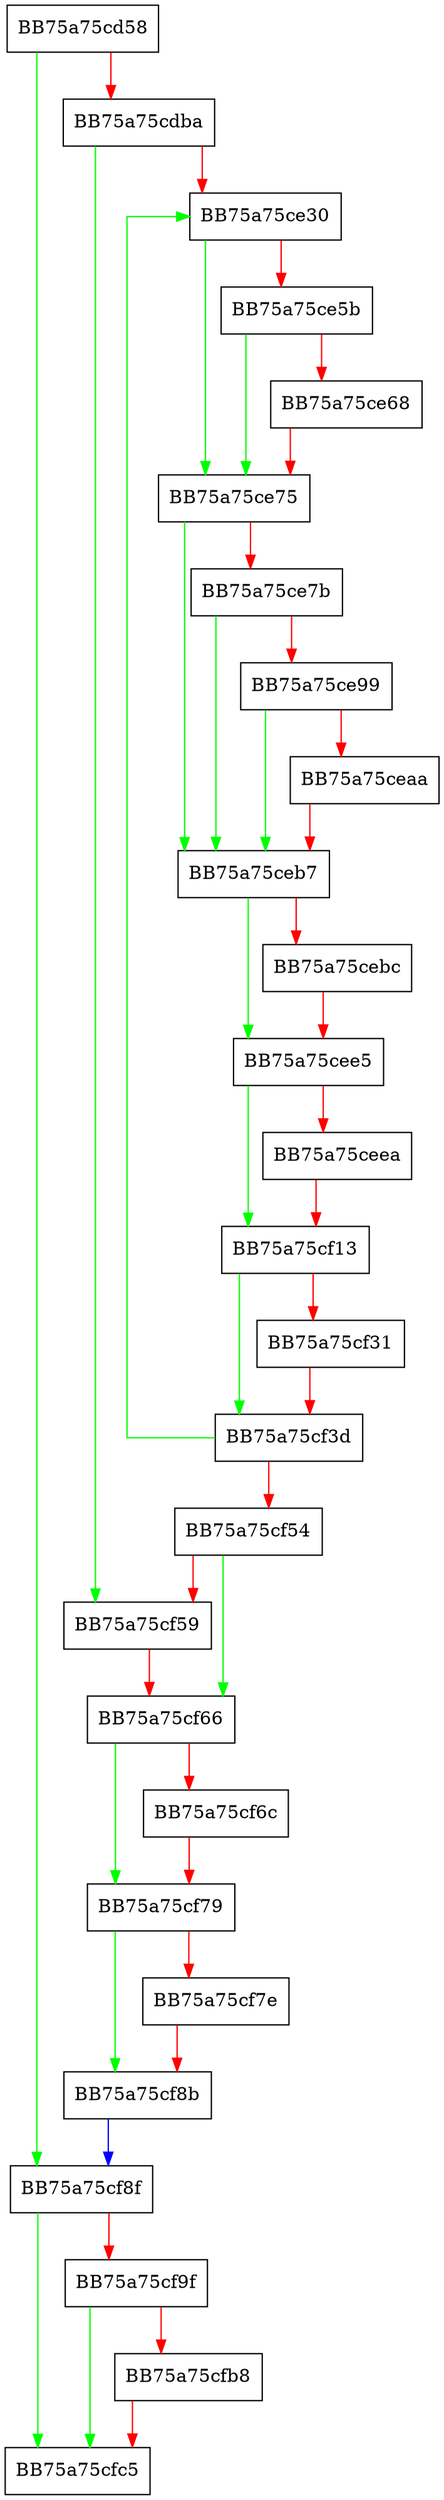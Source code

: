 digraph PopulateFileSectSegAttributes {
  node [shape="box"];
  graph [splines=ortho];
  BB75a75cd58 -> BB75a75cf8f [color="green"];
  BB75a75cd58 -> BB75a75cdba [color="red"];
  BB75a75cdba -> BB75a75cf59 [color="green"];
  BB75a75cdba -> BB75a75ce30 [color="red"];
  BB75a75ce30 -> BB75a75ce75 [color="green"];
  BB75a75ce30 -> BB75a75ce5b [color="red"];
  BB75a75ce5b -> BB75a75ce75 [color="green"];
  BB75a75ce5b -> BB75a75ce68 [color="red"];
  BB75a75ce68 -> BB75a75ce75 [color="red"];
  BB75a75ce75 -> BB75a75ceb7 [color="green"];
  BB75a75ce75 -> BB75a75ce7b [color="red"];
  BB75a75ce7b -> BB75a75ceb7 [color="green"];
  BB75a75ce7b -> BB75a75ce99 [color="red"];
  BB75a75ce99 -> BB75a75ceb7 [color="green"];
  BB75a75ce99 -> BB75a75ceaa [color="red"];
  BB75a75ceaa -> BB75a75ceb7 [color="red"];
  BB75a75ceb7 -> BB75a75cee5 [color="green"];
  BB75a75ceb7 -> BB75a75cebc [color="red"];
  BB75a75cebc -> BB75a75cee5 [color="red"];
  BB75a75cee5 -> BB75a75cf13 [color="green"];
  BB75a75cee5 -> BB75a75ceea [color="red"];
  BB75a75ceea -> BB75a75cf13 [color="red"];
  BB75a75cf13 -> BB75a75cf3d [color="green"];
  BB75a75cf13 -> BB75a75cf31 [color="red"];
  BB75a75cf31 -> BB75a75cf3d [color="red"];
  BB75a75cf3d -> BB75a75ce30 [color="green"];
  BB75a75cf3d -> BB75a75cf54 [color="red"];
  BB75a75cf54 -> BB75a75cf66 [color="green"];
  BB75a75cf54 -> BB75a75cf59 [color="red"];
  BB75a75cf59 -> BB75a75cf66 [color="red"];
  BB75a75cf66 -> BB75a75cf79 [color="green"];
  BB75a75cf66 -> BB75a75cf6c [color="red"];
  BB75a75cf6c -> BB75a75cf79 [color="red"];
  BB75a75cf79 -> BB75a75cf8b [color="green"];
  BB75a75cf79 -> BB75a75cf7e [color="red"];
  BB75a75cf7e -> BB75a75cf8b [color="red"];
  BB75a75cf8b -> BB75a75cf8f [color="blue"];
  BB75a75cf8f -> BB75a75cfc5 [color="green"];
  BB75a75cf8f -> BB75a75cf9f [color="red"];
  BB75a75cf9f -> BB75a75cfc5 [color="green"];
  BB75a75cf9f -> BB75a75cfb8 [color="red"];
  BB75a75cfb8 -> BB75a75cfc5 [color="red"];
}